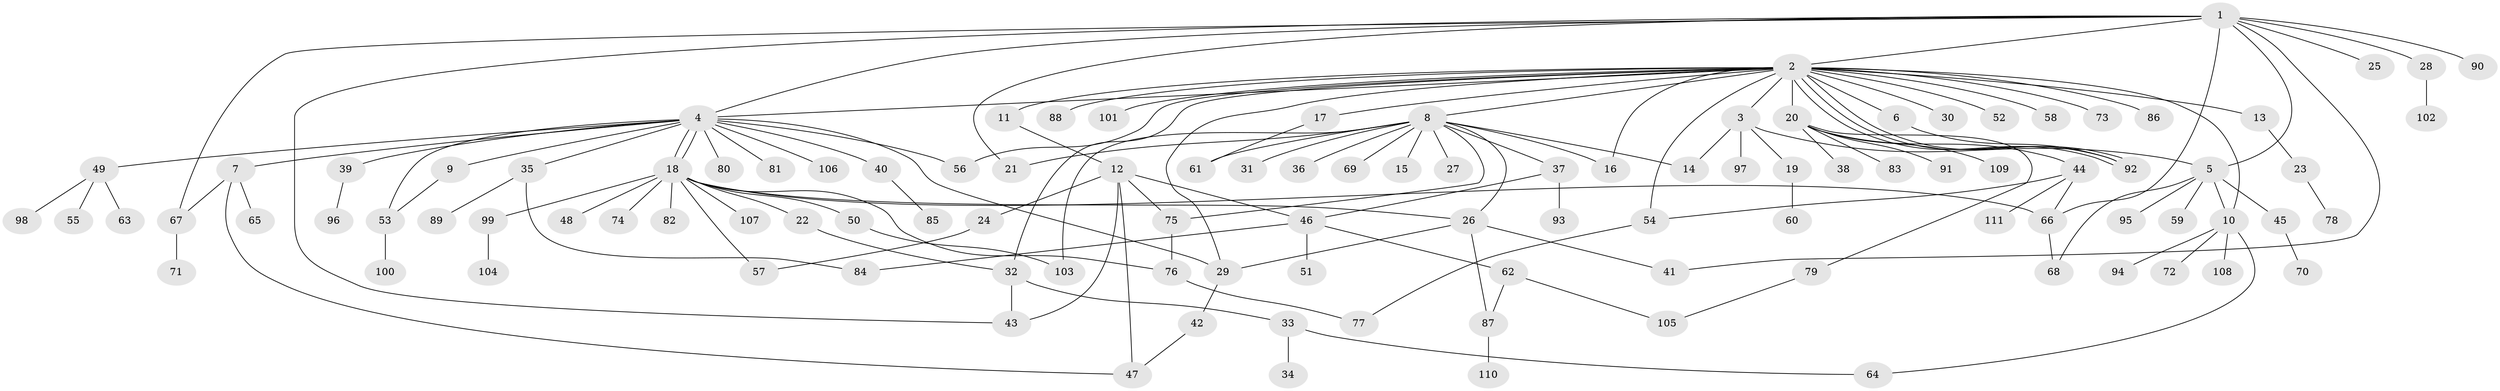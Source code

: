 // Generated by graph-tools (version 1.1) at 2025/26/03/09/25 03:26:02]
// undirected, 111 vertices, 147 edges
graph export_dot {
graph [start="1"]
  node [color=gray90,style=filled];
  1;
  2;
  3;
  4;
  5;
  6;
  7;
  8;
  9;
  10;
  11;
  12;
  13;
  14;
  15;
  16;
  17;
  18;
  19;
  20;
  21;
  22;
  23;
  24;
  25;
  26;
  27;
  28;
  29;
  30;
  31;
  32;
  33;
  34;
  35;
  36;
  37;
  38;
  39;
  40;
  41;
  42;
  43;
  44;
  45;
  46;
  47;
  48;
  49;
  50;
  51;
  52;
  53;
  54;
  55;
  56;
  57;
  58;
  59;
  60;
  61;
  62;
  63;
  64;
  65;
  66;
  67;
  68;
  69;
  70;
  71;
  72;
  73;
  74;
  75;
  76;
  77;
  78;
  79;
  80;
  81;
  82;
  83;
  84;
  85;
  86;
  87;
  88;
  89;
  90;
  91;
  92;
  93;
  94;
  95;
  96;
  97;
  98;
  99;
  100;
  101;
  102;
  103;
  104;
  105;
  106;
  107;
  108;
  109;
  110;
  111;
  1 -- 2;
  1 -- 4;
  1 -- 5;
  1 -- 21;
  1 -- 25;
  1 -- 28;
  1 -- 41;
  1 -- 43;
  1 -- 66;
  1 -- 67;
  1 -- 90;
  2 -- 3;
  2 -- 4;
  2 -- 6;
  2 -- 8;
  2 -- 10;
  2 -- 11;
  2 -- 13;
  2 -- 16;
  2 -- 17;
  2 -- 20;
  2 -- 29;
  2 -- 30;
  2 -- 32;
  2 -- 52;
  2 -- 54;
  2 -- 56;
  2 -- 58;
  2 -- 73;
  2 -- 86;
  2 -- 88;
  2 -- 92;
  2 -- 92;
  2 -- 92;
  2 -- 101;
  3 -- 5;
  3 -- 14;
  3 -- 19;
  3 -- 97;
  4 -- 7;
  4 -- 9;
  4 -- 18;
  4 -- 18;
  4 -- 29;
  4 -- 35;
  4 -- 39;
  4 -- 40;
  4 -- 49;
  4 -- 53;
  4 -- 56;
  4 -- 80;
  4 -- 81;
  4 -- 106;
  5 -- 10;
  5 -- 45;
  5 -- 59;
  5 -- 68;
  5 -- 95;
  6 -- 92;
  7 -- 47;
  7 -- 65;
  7 -- 67;
  8 -- 14;
  8 -- 15;
  8 -- 16;
  8 -- 21;
  8 -- 26;
  8 -- 27;
  8 -- 31;
  8 -- 36;
  8 -- 37;
  8 -- 61;
  8 -- 69;
  8 -- 75;
  8 -- 103;
  9 -- 53;
  10 -- 64;
  10 -- 72;
  10 -- 94;
  10 -- 108;
  11 -- 12;
  12 -- 24;
  12 -- 43;
  12 -- 46;
  12 -- 47;
  12 -- 75;
  13 -- 23;
  17 -- 61;
  18 -- 22;
  18 -- 26;
  18 -- 48;
  18 -- 50;
  18 -- 57;
  18 -- 66;
  18 -- 74;
  18 -- 76;
  18 -- 82;
  18 -- 99;
  18 -- 107;
  19 -- 60;
  20 -- 38;
  20 -- 44;
  20 -- 79;
  20 -- 83;
  20 -- 91;
  20 -- 109;
  22 -- 32;
  23 -- 78;
  24 -- 57;
  26 -- 29;
  26 -- 41;
  26 -- 87;
  28 -- 102;
  29 -- 42;
  32 -- 33;
  32 -- 43;
  33 -- 34;
  33 -- 64;
  35 -- 84;
  35 -- 89;
  37 -- 46;
  37 -- 93;
  39 -- 96;
  40 -- 85;
  42 -- 47;
  44 -- 54;
  44 -- 66;
  44 -- 111;
  45 -- 70;
  46 -- 51;
  46 -- 62;
  46 -- 84;
  49 -- 55;
  49 -- 63;
  49 -- 98;
  50 -- 103;
  53 -- 100;
  54 -- 77;
  62 -- 87;
  62 -- 105;
  66 -- 68;
  67 -- 71;
  75 -- 76;
  76 -- 77;
  79 -- 105;
  87 -- 110;
  99 -- 104;
}
